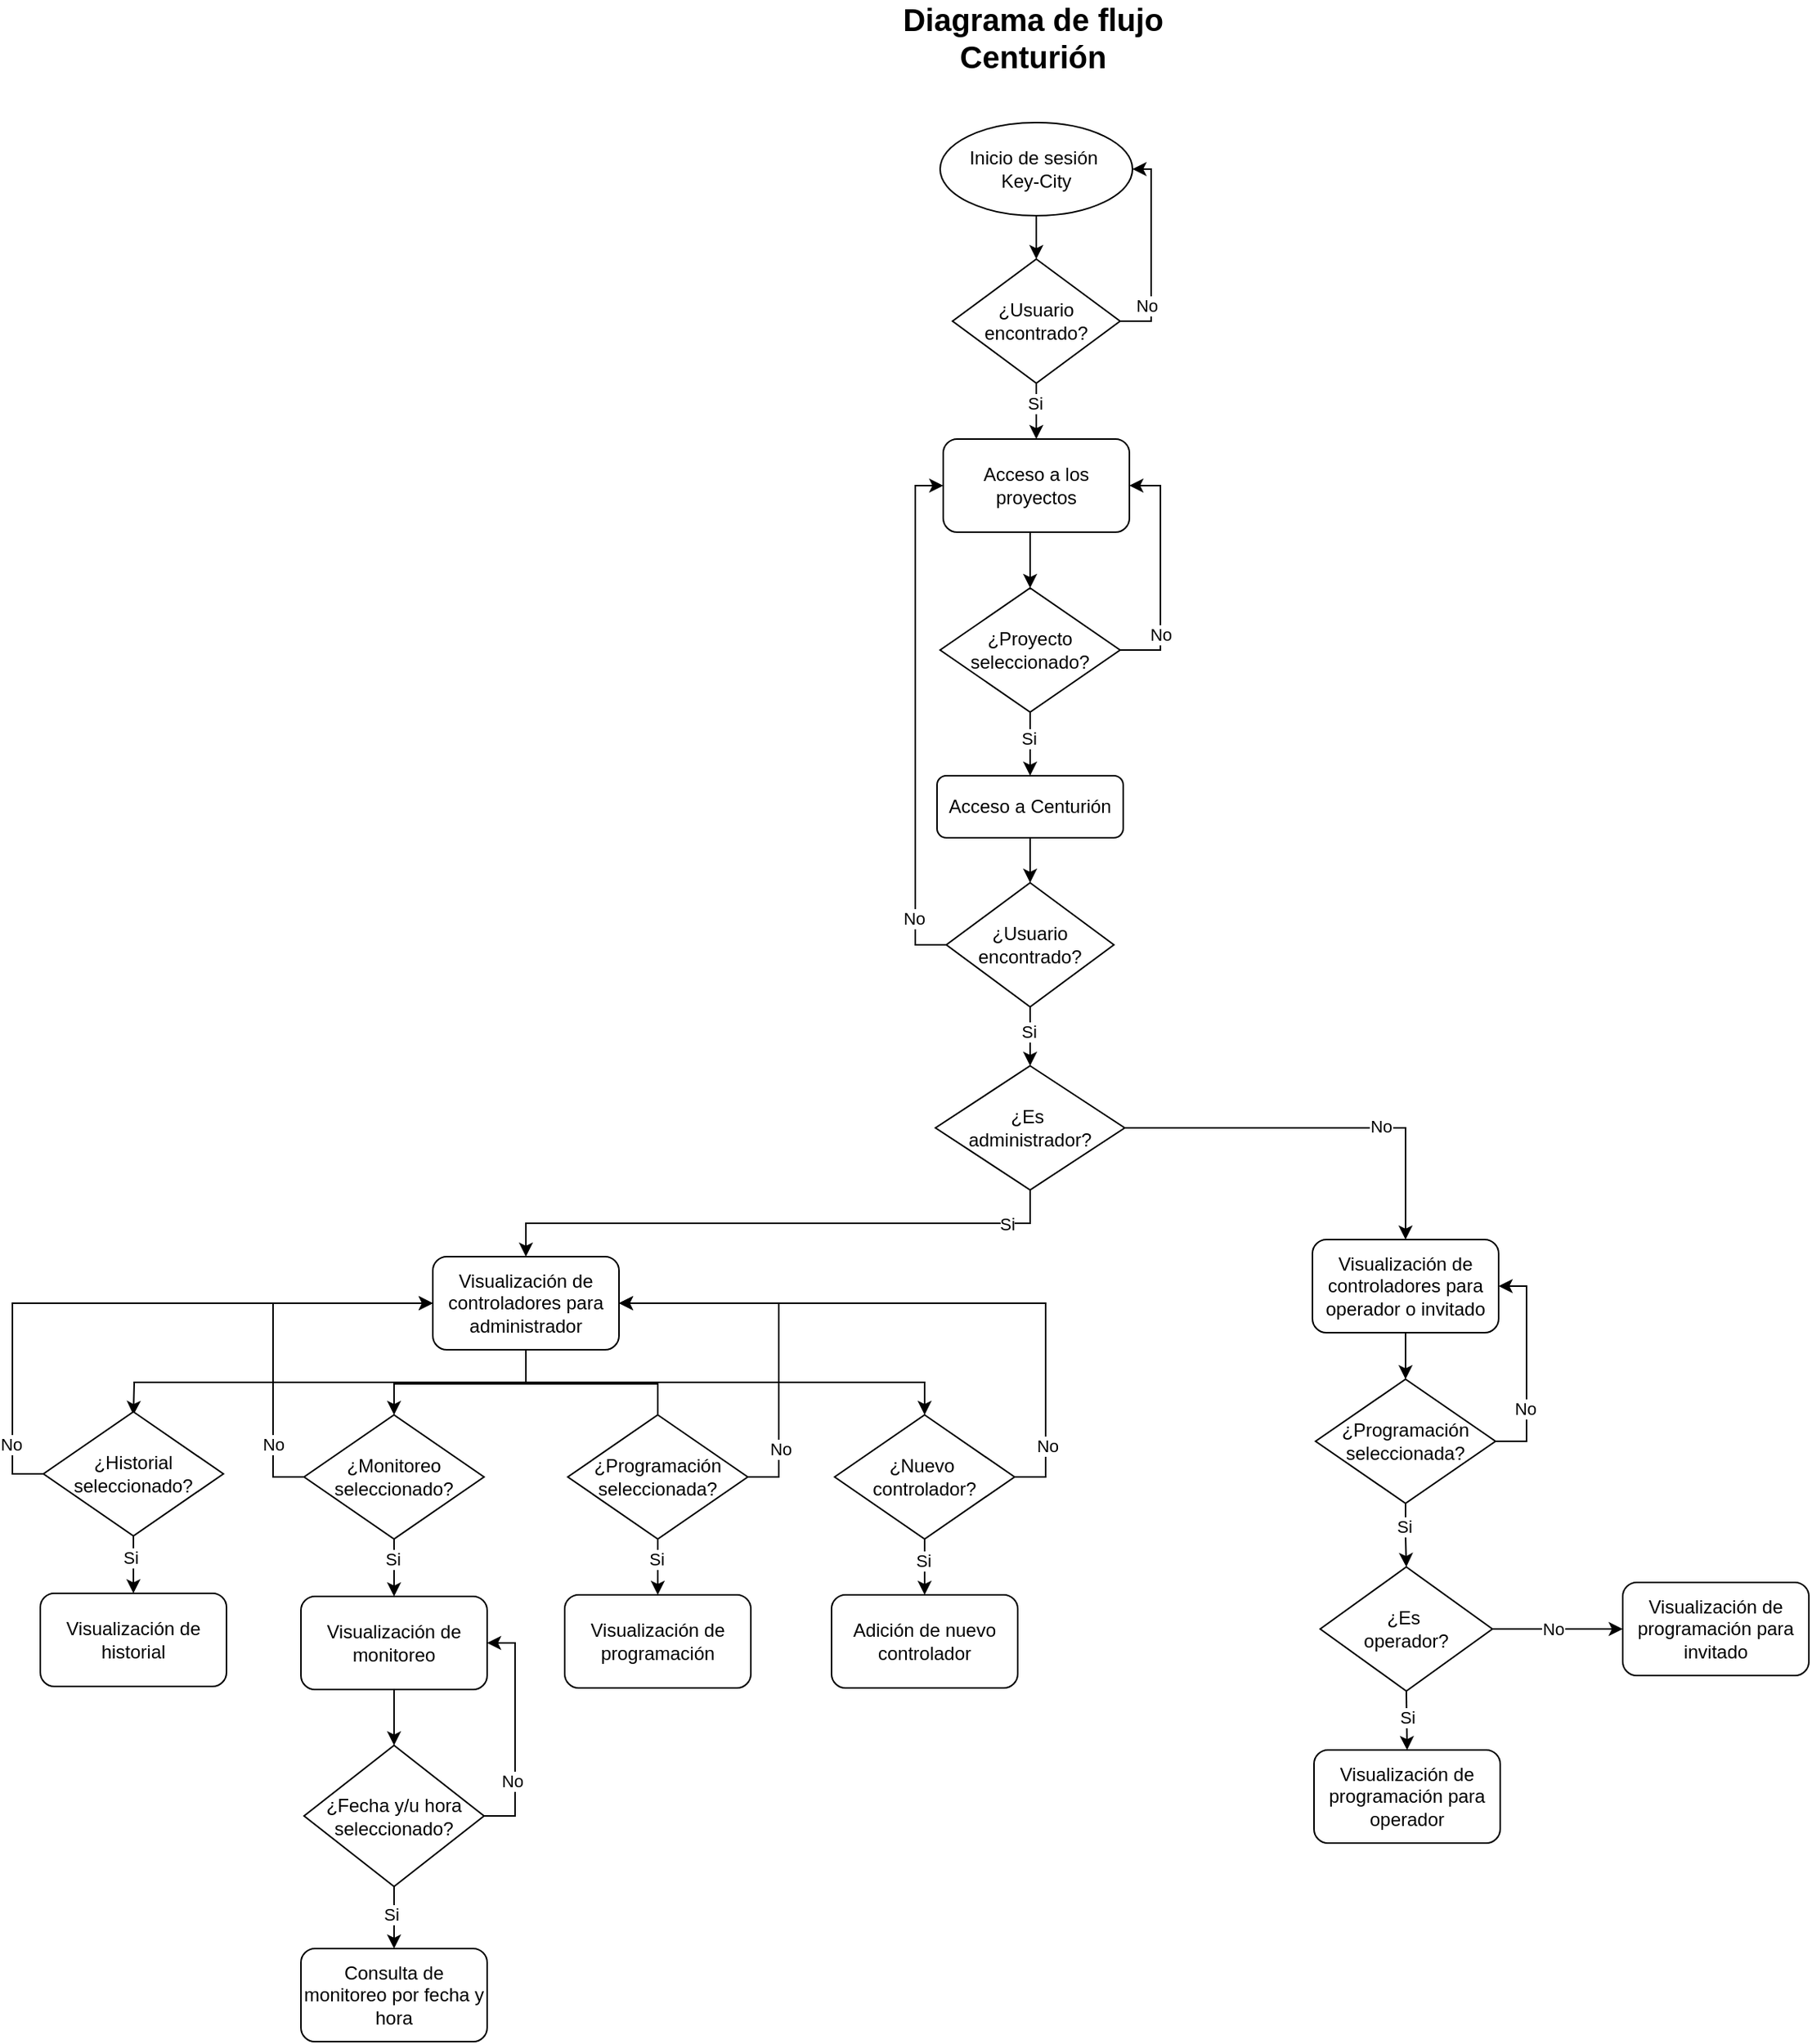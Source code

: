<mxfile version="24.8.6">
  <diagram name="Página-1" id="_gUe8vNimMI42aKXAMAF">
    <mxGraphModel dx="2329" dy="621" grid="1" gridSize="10" guides="1" tooltips="1" connect="1" arrows="1" fold="1" page="1" pageScale="1" pageWidth="827" pageHeight="1169" math="0" shadow="0">
      <root>
        <mxCell id="0" />
        <mxCell id="1" parent="0" />
        <mxCell id="2lY7sNvGkSiRk7kavxbV-1" value="Diagrama de flujo&lt;div style=&quot;font-size: 20px;&quot;&gt;Centurión&lt;/div&gt;" style="text;html=1;align=center;verticalAlign=middle;whiteSpace=wrap;rounded=0;fontStyle=1;fontSize=20;" vertex="1" parent="1">
          <mxGeometry x="310" y="50" width="200" height="30" as="geometry" />
        </mxCell>
        <mxCell id="2lY7sNvGkSiRk7kavxbV-33" style="edgeStyle=orthogonalEdgeStyle;rounded=0;orthogonalLoop=1;jettySize=auto;html=1;exitX=0.5;exitY=1;exitDx=0;exitDy=0;" edge="1" parent="1" source="2lY7sNvGkSiRk7kavxbV-3">
          <mxGeometry relative="1" as="geometry">
            <mxPoint x="-170" y="953" as="targetPoint" />
          </mxGeometry>
        </mxCell>
        <mxCell id="2lY7sNvGkSiRk7kavxbV-34" style="edgeStyle=orthogonalEdgeStyle;rounded=0;orthogonalLoop=1;jettySize=auto;html=1;exitX=0.5;exitY=0;exitDx=0;exitDy=0;entryX=0.5;entryY=0;entryDx=0;entryDy=0;" edge="1" parent="1" source="2lY7sNvGkSiRk7kavxbV-31" target="2lY7sNvGkSiRk7kavxbV-30">
          <mxGeometry relative="1" as="geometry" />
        </mxCell>
        <mxCell id="2lY7sNvGkSiRk7kavxbV-35" style="edgeStyle=orthogonalEdgeStyle;rounded=0;orthogonalLoop=1;jettySize=auto;html=1;exitX=0.5;exitY=1;exitDx=0;exitDy=0;entryX=0.5;entryY=0;entryDx=0;entryDy=0;" edge="1" parent="1" source="2lY7sNvGkSiRk7kavxbV-3" target="2lY7sNvGkSiRk7kavxbV-32">
          <mxGeometry relative="1" as="geometry" />
        </mxCell>
        <mxCell id="2lY7sNvGkSiRk7kavxbV-3" value="Visualización de controladores para administrador" style="rounded=1;whiteSpace=wrap;html=1;" vertex="1" parent="1">
          <mxGeometry x="23" y="851" width="120" height="60" as="geometry" />
        </mxCell>
        <mxCell id="2lY7sNvGkSiRk7kavxbV-4" value="Visualización de historial" style="rounded=1;whiteSpace=wrap;html=1;" vertex="1" parent="1">
          <mxGeometry x="-230" y="1068" width="120" height="60" as="geometry" />
        </mxCell>
        <mxCell id="2lY7sNvGkSiRk7kavxbV-77" style="edgeStyle=orthogonalEdgeStyle;rounded=0;orthogonalLoop=1;jettySize=auto;html=1;exitX=0.5;exitY=1;exitDx=0;exitDy=0;entryX=0.5;entryY=0;entryDx=0;entryDy=0;" edge="1" parent="1" source="2lY7sNvGkSiRk7kavxbV-5" target="2lY7sNvGkSiRk7kavxbV-74">
          <mxGeometry relative="1" as="geometry" />
        </mxCell>
        <mxCell id="2lY7sNvGkSiRk7kavxbV-5" value="Visualización de monitoreo" style="rounded=1;whiteSpace=wrap;html=1;" vertex="1" parent="1">
          <mxGeometry x="-62" y="1070" width="120" height="60" as="geometry" />
        </mxCell>
        <mxCell id="2lY7sNvGkSiRk7kavxbV-6" value="Adición de nuevo controlador" style="rounded=1;whiteSpace=wrap;html=1;" vertex="1" parent="1">
          <mxGeometry x="280" y="1069" width="120" height="60" as="geometry" />
        </mxCell>
        <mxCell id="2lY7sNvGkSiRk7kavxbV-7" value="Consulta de monitoreo por fecha y hora" style="rounded=1;whiteSpace=wrap;html=1;" vertex="1" parent="1">
          <mxGeometry x="-62" y="1297" width="120" height="60" as="geometry" />
        </mxCell>
        <mxCell id="2lY7sNvGkSiRk7kavxbV-10" style="edgeStyle=orthogonalEdgeStyle;rounded=0;orthogonalLoop=1;jettySize=auto;html=1;exitX=0.5;exitY=1;exitDx=0;exitDy=0;entryX=0.5;entryY=0;entryDx=0;entryDy=0;" edge="1" parent="1" source="2lY7sNvGkSiRk7kavxbV-8" target="2lY7sNvGkSiRk7kavxbV-9">
          <mxGeometry relative="1" as="geometry" />
        </mxCell>
        <mxCell id="2lY7sNvGkSiRk7kavxbV-8" value="Inicio de sesión&amp;nbsp;&lt;div&gt;Key-City&lt;/div&gt;" style="ellipse;whiteSpace=wrap;html=1;" vertex="1" parent="1">
          <mxGeometry x="350" y="120" width="124" height="60" as="geometry" />
        </mxCell>
        <mxCell id="2lY7sNvGkSiRk7kavxbV-11" style="edgeStyle=orthogonalEdgeStyle;rounded=0;orthogonalLoop=1;jettySize=auto;html=1;exitX=1;exitY=0.5;exitDx=0;exitDy=0;entryX=1;entryY=0.5;entryDx=0;entryDy=0;" edge="1" parent="1" source="2lY7sNvGkSiRk7kavxbV-9" target="2lY7sNvGkSiRk7kavxbV-8">
          <mxGeometry relative="1" as="geometry" />
        </mxCell>
        <mxCell id="2lY7sNvGkSiRk7kavxbV-12" value="No" style="edgeLabel;html=1;align=center;verticalAlign=middle;resizable=0;points=[];" vertex="1" connectable="0" parent="2lY7sNvGkSiRk7kavxbV-11">
          <mxGeometry x="-0.422" y="3" relative="1" as="geometry">
            <mxPoint y="7" as="offset" />
          </mxGeometry>
        </mxCell>
        <mxCell id="2lY7sNvGkSiRk7kavxbV-14" style="edgeStyle=orthogonalEdgeStyle;rounded=0;orthogonalLoop=1;jettySize=auto;html=1;exitX=0.5;exitY=1;exitDx=0;exitDy=0;entryX=0.5;entryY=0;entryDx=0;entryDy=0;" edge="1" parent="1" source="2lY7sNvGkSiRk7kavxbV-9" target="2lY7sNvGkSiRk7kavxbV-13">
          <mxGeometry relative="1" as="geometry" />
        </mxCell>
        <mxCell id="2lY7sNvGkSiRk7kavxbV-15" value="Si" style="edgeLabel;html=1;align=center;verticalAlign=middle;resizable=0;points=[];" vertex="1" connectable="0" parent="2lY7sNvGkSiRk7kavxbV-14">
          <mxGeometry x="-0.3" y="-1" relative="1" as="geometry">
            <mxPoint as="offset" />
          </mxGeometry>
        </mxCell>
        <mxCell id="2lY7sNvGkSiRk7kavxbV-9" value="¿Usuario encontrado?" style="rhombus;whiteSpace=wrap;html=1;" vertex="1" parent="1">
          <mxGeometry x="358" y="208" width="108" height="80" as="geometry" />
        </mxCell>
        <mxCell id="2lY7sNvGkSiRk7kavxbV-17" style="edgeStyle=orthogonalEdgeStyle;rounded=0;orthogonalLoop=1;jettySize=auto;html=1;exitX=0.5;exitY=1;exitDx=0;exitDy=0;entryX=0.5;entryY=0;entryDx=0;entryDy=0;" edge="1" parent="1" source="2lY7sNvGkSiRk7kavxbV-13" target="2lY7sNvGkSiRk7kavxbV-16">
          <mxGeometry relative="1" as="geometry" />
        </mxCell>
        <mxCell id="2lY7sNvGkSiRk7kavxbV-13" value="Acceso a los proyectos" style="rounded=1;whiteSpace=wrap;html=1;" vertex="1" parent="1">
          <mxGeometry x="352" y="324" width="120" height="60" as="geometry" />
        </mxCell>
        <mxCell id="2lY7sNvGkSiRk7kavxbV-18" style="edgeStyle=orthogonalEdgeStyle;rounded=0;orthogonalLoop=1;jettySize=auto;html=1;exitX=1;exitY=0.5;exitDx=0;exitDy=0;entryX=1;entryY=0.5;entryDx=0;entryDy=0;" edge="1" parent="1" source="2lY7sNvGkSiRk7kavxbV-16" target="2lY7sNvGkSiRk7kavxbV-13">
          <mxGeometry relative="1" as="geometry" />
        </mxCell>
        <mxCell id="2lY7sNvGkSiRk7kavxbV-19" value="No" style="edgeLabel;html=1;align=center;verticalAlign=middle;resizable=0;points=[];" vertex="1" connectable="0" parent="2lY7sNvGkSiRk7kavxbV-18">
          <mxGeometry x="-0.529" relative="1" as="geometry">
            <mxPoint as="offset" />
          </mxGeometry>
        </mxCell>
        <mxCell id="2lY7sNvGkSiRk7kavxbV-21" style="edgeStyle=orthogonalEdgeStyle;rounded=0;orthogonalLoop=1;jettySize=auto;html=1;exitX=0.5;exitY=1;exitDx=0;exitDy=0;" edge="1" parent="1" source="2lY7sNvGkSiRk7kavxbV-16" target="2lY7sNvGkSiRk7kavxbV-20">
          <mxGeometry relative="1" as="geometry" />
        </mxCell>
        <mxCell id="2lY7sNvGkSiRk7kavxbV-22" value="Si" style="edgeLabel;html=1;align=center;verticalAlign=middle;resizable=0;points=[];" vertex="1" connectable="0" parent="2lY7sNvGkSiRk7kavxbV-21">
          <mxGeometry x="-0.171" y="-1" relative="1" as="geometry">
            <mxPoint as="offset" />
          </mxGeometry>
        </mxCell>
        <mxCell id="2lY7sNvGkSiRk7kavxbV-16" value="¿Proyecto seleccionado?" style="rhombus;whiteSpace=wrap;html=1;" vertex="1" parent="1">
          <mxGeometry x="350" y="420" width="116" height="80" as="geometry" />
        </mxCell>
        <mxCell id="2lY7sNvGkSiRk7kavxbV-24" style="edgeStyle=orthogonalEdgeStyle;rounded=0;orthogonalLoop=1;jettySize=auto;html=1;exitX=0.5;exitY=1;exitDx=0;exitDy=0;entryX=0.5;entryY=0;entryDx=0;entryDy=0;" edge="1" parent="1" source="2lY7sNvGkSiRk7kavxbV-20" target="2lY7sNvGkSiRk7kavxbV-23">
          <mxGeometry relative="1" as="geometry" />
        </mxCell>
        <mxCell id="2lY7sNvGkSiRk7kavxbV-20" value="Acceso a Centurión" style="rounded=1;whiteSpace=wrap;html=1;" vertex="1" parent="1">
          <mxGeometry x="348" y="541" width="120" height="40" as="geometry" />
        </mxCell>
        <mxCell id="2lY7sNvGkSiRk7kavxbV-25" style="edgeStyle=orthogonalEdgeStyle;rounded=0;orthogonalLoop=1;jettySize=auto;html=1;exitX=0;exitY=0.5;exitDx=0;exitDy=0;entryX=0;entryY=0.5;entryDx=0;entryDy=0;" edge="1" parent="1" source="2lY7sNvGkSiRk7kavxbV-23" target="2lY7sNvGkSiRk7kavxbV-13">
          <mxGeometry relative="1" as="geometry" />
        </mxCell>
        <mxCell id="2lY7sNvGkSiRk7kavxbV-26" value="No" style="edgeLabel;html=1;align=center;verticalAlign=middle;resizable=0;points=[];" vertex="1" connectable="0" parent="2lY7sNvGkSiRk7kavxbV-25">
          <mxGeometry x="-0.947" y="2" relative="1" as="geometry">
            <mxPoint x="-12" y="-19" as="offset" />
          </mxGeometry>
        </mxCell>
        <mxCell id="2lY7sNvGkSiRk7kavxbV-45" style="edgeStyle=orthogonalEdgeStyle;rounded=0;orthogonalLoop=1;jettySize=auto;html=1;exitX=0.5;exitY=1;exitDx=0;exitDy=0;entryX=0.5;entryY=0;entryDx=0;entryDy=0;" edge="1" parent="1" source="2lY7sNvGkSiRk7kavxbV-23" target="2lY7sNvGkSiRk7kavxbV-44">
          <mxGeometry relative="1" as="geometry" />
        </mxCell>
        <mxCell id="2lY7sNvGkSiRk7kavxbV-46" value="Si" style="edgeLabel;html=1;align=center;verticalAlign=middle;resizable=0;points=[];" vertex="1" connectable="0" parent="2lY7sNvGkSiRk7kavxbV-45">
          <mxGeometry x="-0.221" y="2" relative="1" as="geometry">
            <mxPoint x="-3" y="1" as="offset" />
          </mxGeometry>
        </mxCell>
        <mxCell id="2lY7sNvGkSiRk7kavxbV-23" value="¿Usuario encontrado?" style="rhombus;whiteSpace=wrap;html=1;" vertex="1" parent="1">
          <mxGeometry x="354" y="610" width="108" height="80" as="geometry" />
        </mxCell>
        <mxCell id="2lY7sNvGkSiRk7kavxbV-36" style="edgeStyle=orthogonalEdgeStyle;rounded=0;orthogonalLoop=1;jettySize=auto;html=1;entryX=0.5;entryY=0;entryDx=0;entryDy=0;" edge="1" parent="1" source="2lY7sNvGkSiRk7kavxbV-29" target="2lY7sNvGkSiRk7kavxbV-4">
          <mxGeometry relative="1" as="geometry">
            <mxPoint x="-170" y="1033" as="sourcePoint" />
            <mxPoint x="-170" y="1063" as="targetPoint" />
          </mxGeometry>
        </mxCell>
        <mxCell id="2lY7sNvGkSiRk7kavxbV-79" value="Si" style="edgeLabel;html=1;align=center;verticalAlign=middle;resizable=0;points=[];" vertex="1" connectable="0" parent="2lY7sNvGkSiRk7kavxbV-36">
          <mxGeometry x="-0.358" y="-2" relative="1" as="geometry">
            <mxPoint as="offset" />
          </mxGeometry>
        </mxCell>
        <mxCell id="2lY7sNvGkSiRk7kavxbV-67" style="edgeStyle=orthogonalEdgeStyle;rounded=0;orthogonalLoop=1;jettySize=auto;html=1;exitX=0;exitY=0.5;exitDx=0;exitDy=0;entryX=0;entryY=0.5;entryDx=0;entryDy=0;" edge="1" parent="1" source="2lY7sNvGkSiRk7kavxbV-29" target="2lY7sNvGkSiRk7kavxbV-3">
          <mxGeometry relative="1" as="geometry">
            <mxPoint x="-240" y="860" as="targetPoint" />
          </mxGeometry>
        </mxCell>
        <mxCell id="2lY7sNvGkSiRk7kavxbV-68" value="No" style="edgeLabel;html=1;align=center;verticalAlign=middle;resizable=0;points=[];" vertex="1" connectable="0" parent="2lY7sNvGkSiRk7kavxbV-67">
          <mxGeometry x="-0.804" y="1" relative="1" as="geometry">
            <mxPoint as="offset" />
          </mxGeometry>
        </mxCell>
        <mxCell id="2lY7sNvGkSiRk7kavxbV-29" value="¿Historial seleccionado?" style="rhombus;whiteSpace=wrap;html=1;" vertex="1" parent="1">
          <mxGeometry x="-228" y="951" width="116" height="80" as="geometry" />
        </mxCell>
        <mxCell id="2lY7sNvGkSiRk7kavxbV-37" style="edgeStyle=orthogonalEdgeStyle;rounded=0;orthogonalLoop=1;jettySize=auto;html=1;exitX=0.5;exitY=1;exitDx=0;exitDy=0;entryX=0.5;entryY=0;entryDx=0;entryDy=0;" edge="1" parent="1" source="2lY7sNvGkSiRk7kavxbV-30" target="2lY7sNvGkSiRk7kavxbV-5">
          <mxGeometry relative="1" as="geometry" />
        </mxCell>
        <mxCell id="2lY7sNvGkSiRk7kavxbV-80" value="Si" style="edgeLabel;html=1;align=center;verticalAlign=middle;resizable=0;points=[];" vertex="1" connectable="0" parent="2lY7sNvGkSiRk7kavxbV-37">
          <mxGeometry x="-0.308" relative="1" as="geometry">
            <mxPoint x="-1" as="offset" />
          </mxGeometry>
        </mxCell>
        <mxCell id="2lY7sNvGkSiRk7kavxbV-66" style="edgeStyle=orthogonalEdgeStyle;rounded=0;orthogonalLoop=1;jettySize=auto;html=1;exitX=0;exitY=0.5;exitDx=0;exitDy=0;entryX=0;entryY=0.5;entryDx=0;entryDy=0;" edge="1" parent="1" source="2lY7sNvGkSiRk7kavxbV-30" target="2lY7sNvGkSiRk7kavxbV-3">
          <mxGeometry relative="1" as="geometry" />
        </mxCell>
        <mxCell id="2lY7sNvGkSiRk7kavxbV-69" value="No" style="edgeLabel;html=1;align=center;verticalAlign=middle;resizable=0;points=[];" vertex="1" connectable="0" parent="2lY7sNvGkSiRk7kavxbV-66">
          <mxGeometry x="-0.709" relative="1" as="geometry">
            <mxPoint y="-7" as="offset" />
          </mxGeometry>
        </mxCell>
        <mxCell id="2lY7sNvGkSiRk7kavxbV-30" value="¿Monitoreo seleccionado?" style="rhombus;whiteSpace=wrap;html=1;" vertex="1" parent="1">
          <mxGeometry x="-60" y="953" width="116" height="80" as="geometry" />
        </mxCell>
        <mxCell id="2lY7sNvGkSiRk7kavxbV-40" style="edgeStyle=orthogonalEdgeStyle;rounded=0;orthogonalLoop=1;jettySize=auto;html=1;exitX=0.5;exitY=1;exitDx=0;exitDy=0;entryX=0.5;entryY=0;entryDx=0;entryDy=0;" edge="1" parent="1" source="2lY7sNvGkSiRk7kavxbV-31" target="2lY7sNvGkSiRk7kavxbV-39">
          <mxGeometry relative="1" as="geometry" />
        </mxCell>
        <mxCell id="2lY7sNvGkSiRk7kavxbV-81" value="Si" style="edgeLabel;html=1;align=center;verticalAlign=middle;resizable=0;points=[];" vertex="1" connectable="0" parent="2lY7sNvGkSiRk7kavxbV-40">
          <mxGeometry x="-0.289" relative="1" as="geometry">
            <mxPoint x="-1" as="offset" />
          </mxGeometry>
        </mxCell>
        <mxCell id="2lY7sNvGkSiRk7kavxbV-70" style="edgeStyle=orthogonalEdgeStyle;rounded=0;orthogonalLoop=1;jettySize=auto;html=1;exitX=1;exitY=0.5;exitDx=0;exitDy=0;entryX=1;entryY=0.5;entryDx=0;entryDy=0;" edge="1" parent="1" source="2lY7sNvGkSiRk7kavxbV-31" target="2lY7sNvGkSiRk7kavxbV-3">
          <mxGeometry relative="1" as="geometry" />
        </mxCell>
        <mxCell id="2lY7sNvGkSiRk7kavxbV-73" value="No" style="edgeLabel;html=1;align=center;verticalAlign=middle;resizable=0;points=[];" vertex="1" connectable="0" parent="2lY7sNvGkSiRk7kavxbV-70">
          <mxGeometry x="-0.675" y="-1" relative="1" as="geometry">
            <mxPoint as="offset" />
          </mxGeometry>
        </mxCell>
        <mxCell id="2lY7sNvGkSiRk7kavxbV-31" value="¿Programación seleccionada?" style="rhombus;whiteSpace=wrap;html=1;" vertex="1" parent="1">
          <mxGeometry x="110" y="953" width="116" height="80" as="geometry" />
        </mxCell>
        <mxCell id="2lY7sNvGkSiRk7kavxbV-38" style="edgeStyle=orthogonalEdgeStyle;rounded=0;orthogonalLoop=1;jettySize=auto;html=1;exitX=0.5;exitY=1;exitDx=0;exitDy=0;entryX=0.5;entryY=0;entryDx=0;entryDy=0;" edge="1" parent="1" source="2lY7sNvGkSiRk7kavxbV-32" target="2lY7sNvGkSiRk7kavxbV-6">
          <mxGeometry relative="1" as="geometry" />
        </mxCell>
        <mxCell id="2lY7sNvGkSiRk7kavxbV-82" value="Si" style="edgeLabel;html=1;align=center;verticalAlign=middle;resizable=0;points=[];" vertex="1" connectable="0" parent="2lY7sNvGkSiRk7kavxbV-38">
          <mxGeometry x="-0.233" y="-1" relative="1" as="geometry">
            <mxPoint as="offset" />
          </mxGeometry>
        </mxCell>
        <mxCell id="2lY7sNvGkSiRk7kavxbV-71" style="edgeStyle=orthogonalEdgeStyle;rounded=0;orthogonalLoop=1;jettySize=auto;html=1;exitX=1;exitY=0.5;exitDx=0;exitDy=0;entryX=1;entryY=0.5;entryDx=0;entryDy=0;" edge="1" parent="1" source="2lY7sNvGkSiRk7kavxbV-32" target="2lY7sNvGkSiRk7kavxbV-3">
          <mxGeometry relative="1" as="geometry">
            <mxPoint x="340" y="880" as="targetPoint" />
          </mxGeometry>
        </mxCell>
        <mxCell id="2lY7sNvGkSiRk7kavxbV-72" value="No" style="edgeLabel;html=1;align=center;verticalAlign=middle;resizable=0;points=[];" vertex="1" connectable="0" parent="2lY7sNvGkSiRk7kavxbV-71">
          <mxGeometry x="-0.802" y="-1" relative="1" as="geometry">
            <mxPoint as="offset" />
          </mxGeometry>
        </mxCell>
        <mxCell id="2lY7sNvGkSiRk7kavxbV-32" value="¿Nuevo&amp;nbsp;&lt;div&gt;controlador?&lt;/div&gt;" style="rhombus;whiteSpace=wrap;html=1;" vertex="1" parent="1">
          <mxGeometry x="282" y="953" width="116" height="80" as="geometry" />
        </mxCell>
        <mxCell id="2lY7sNvGkSiRk7kavxbV-39" value="Visualización de programación" style="rounded=1;whiteSpace=wrap;html=1;" vertex="1" parent="1">
          <mxGeometry x="108" y="1069" width="120" height="60" as="geometry" />
        </mxCell>
        <mxCell id="2lY7sNvGkSiRk7kavxbV-54" style="edgeStyle=orthogonalEdgeStyle;rounded=0;orthogonalLoop=1;jettySize=auto;html=1;exitX=0.5;exitY=1;exitDx=0;exitDy=0;entryX=0.5;entryY=0;entryDx=0;entryDy=0;" edge="1" parent="1" source="2lY7sNvGkSiRk7kavxbV-41" target="2lY7sNvGkSiRk7kavxbV-52">
          <mxGeometry relative="1" as="geometry" />
        </mxCell>
        <mxCell id="2lY7sNvGkSiRk7kavxbV-41" value="Visualización de controladores para operador o invitado" style="rounded=1;whiteSpace=wrap;html=1;" vertex="1" parent="1">
          <mxGeometry x="590" y="840" width="120" height="60" as="geometry" />
        </mxCell>
        <mxCell id="2lY7sNvGkSiRk7kavxbV-47" style="edgeStyle=orthogonalEdgeStyle;rounded=0;orthogonalLoop=1;jettySize=auto;html=1;exitX=0.5;exitY=1;exitDx=0;exitDy=0;entryX=0.5;entryY=0;entryDx=0;entryDy=0;" edge="1" parent="1" source="2lY7sNvGkSiRk7kavxbV-44" target="2lY7sNvGkSiRk7kavxbV-3">
          <mxGeometry relative="1" as="geometry" />
        </mxCell>
        <mxCell id="2lY7sNvGkSiRk7kavxbV-48" value="Si" style="edgeLabel;html=1;align=center;verticalAlign=middle;resizable=0;points=[];" vertex="1" connectable="0" parent="2lY7sNvGkSiRk7kavxbV-47">
          <mxGeometry x="-0.778" y="-1" relative="1" as="geometry">
            <mxPoint x="4" y="1" as="offset" />
          </mxGeometry>
        </mxCell>
        <mxCell id="2lY7sNvGkSiRk7kavxbV-49" style="edgeStyle=orthogonalEdgeStyle;rounded=0;orthogonalLoop=1;jettySize=auto;html=1;exitX=1;exitY=0.5;exitDx=0;exitDy=0;entryX=0.5;entryY=0;entryDx=0;entryDy=0;" edge="1" parent="1" source="2lY7sNvGkSiRk7kavxbV-44" target="2lY7sNvGkSiRk7kavxbV-41">
          <mxGeometry relative="1" as="geometry" />
        </mxCell>
        <mxCell id="2lY7sNvGkSiRk7kavxbV-50" value="No" style="edgeLabel;html=1;align=center;verticalAlign=middle;resizable=0;points=[];" vertex="1" connectable="0" parent="2lY7sNvGkSiRk7kavxbV-49">
          <mxGeometry x="0.301" y="1" relative="1" as="geometry">
            <mxPoint as="offset" />
          </mxGeometry>
        </mxCell>
        <mxCell id="2lY7sNvGkSiRk7kavxbV-44" value="¿Es&amp;nbsp;&lt;div&gt;administrador?&lt;/div&gt;" style="rhombus;whiteSpace=wrap;html=1;" vertex="1" parent="1">
          <mxGeometry x="347" y="728" width="122" height="80" as="geometry" />
        </mxCell>
        <mxCell id="2lY7sNvGkSiRk7kavxbV-55" style="edgeStyle=orthogonalEdgeStyle;rounded=0;orthogonalLoop=1;jettySize=auto;html=1;exitX=1;exitY=0.5;exitDx=0;exitDy=0;entryX=1;entryY=0.5;entryDx=0;entryDy=0;" edge="1" parent="1" source="2lY7sNvGkSiRk7kavxbV-52" target="2lY7sNvGkSiRk7kavxbV-41">
          <mxGeometry relative="1" as="geometry" />
        </mxCell>
        <mxCell id="2lY7sNvGkSiRk7kavxbV-56" value="No" style="edgeLabel;html=1;align=center;verticalAlign=middle;resizable=0;points=[];" vertex="1" connectable="0" parent="2lY7sNvGkSiRk7kavxbV-55">
          <mxGeometry x="-0.403" y="1" relative="1" as="geometry">
            <mxPoint as="offset" />
          </mxGeometry>
        </mxCell>
        <mxCell id="2lY7sNvGkSiRk7kavxbV-59" style="edgeStyle=orthogonalEdgeStyle;rounded=0;orthogonalLoop=1;jettySize=auto;html=1;exitX=0.5;exitY=1;exitDx=0;exitDy=0;entryX=0.5;entryY=0;entryDx=0;entryDy=0;" edge="1" parent="1" source="2lY7sNvGkSiRk7kavxbV-52" target="2lY7sNvGkSiRk7kavxbV-58">
          <mxGeometry relative="1" as="geometry" />
        </mxCell>
        <mxCell id="2lY7sNvGkSiRk7kavxbV-60" value="Si" style="edgeLabel;html=1;align=center;verticalAlign=middle;resizable=0;points=[];" vertex="1" connectable="0" parent="2lY7sNvGkSiRk7kavxbV-59">
          <mxGeometry x="-0.278" y="1" relative="1" as="geometry">
            <mxPoint x="-2" as="offset" />
          </mxGeometry>
        </mxCell>
        <mxCell id="2lY7sNvGkSiRk7kavxbV-52" value="¿Programación seleccionada?" style="rhombus;whiteSpace=wrap;html=1;" vertex="1" parent="1">
          <mxGeometry x="592" y="930" width="116" height="80" as="geometry" />
        </mxCell>
        <mxCell id="2lY7sNvGkSiRk7kavxbV-53" value="Visualización de programación para operador" style="rounded=1;whiteSpace=wrap;html=1;" vertex="1" parent="1">
          <mxGeometry x="591" y="1169" width="120" height="60" as="geometry" />
        </mxCell>
        <mxCell id="2lY7sNvGkSiRk7kavxbV-61" style="edgeStyle=orthogonalEdgeStyle;rounded=0;orthogonalLoop=1;jettySize=auto;html=1;exitX=0.5;exitY=1;exitDx=0;exitDy=0;entryX=0.5;entryY=0;entryDx=0;entryDy=0;" edge="1" parent="1" source="2lY7sNvGkSiRk7kavxbV-58" target="2lY7sNvGkSiRk7kavxbV-53">
          <mxGeometry relative="1" as="geometry" />
        </mxCell>
        <mxCell id="2lY7sNvGkSiRk7kavxbV-62" value="Si" style="edgeLabel;html=1;align=center;verticalAlign=middle;resizable=0;points=[];" vertex="1" connectable="0" parent="2lY7sNvGkSiRk7kavxbV-61">
          <mxGeometry x="-0.115" y="1" relative="1" as="geometry">
            <mxPoint x="-1" as="offset" />
          </mxGeometry>
        </mxCell>
        <mxCell id="2lY7sNvGkSiRk7kavxbV-64" style="edgeStyle=orthogonalEdgeStyle;rounded=0;orthogonalLoop=1;jettySize=auto;html=1;exitX=1;exitY=0.5;exitDx=0;exitDy=0;entryX=0;entryY=0.5;entryDx=0;entryDy=0;" edge="1" parent="1" source="2lY7sNvGkSiRk7kavxbV-58" target="2lY7sNvGkSiRk7kavxbV-63">
          <mxGeometry relative="1" as="geometry" />
        </mxCell>
        <mxCell id="2lY7sNvGkSiRk7kavxbV-65" value="No" style="edgeLabel;html=1;align=center;verticalAlign=middle;resizable=0;points=[];" vertex="1" connectable="0" parent="2lY7sNvGkSiRk7kavxbV-64">
          <mxGeometry x="-0.405" relative="1" as="geometry">
            <mxPoint x="14" as="offset" />
          </mxGeometry>
        </mxCell>
        <mxCell id="2lY7sNvGkSiRk7kavxbV-58" value="¿Es&amp;nbsp;&lt;div&gt;operador?&lt;/div&gt;" style="rhombus;whiteSpace=wrap;html=1;" vertex="1" parent="1">
          <mxGeometry x="595" y="1051" width="111" height="80" as="geometry" />
        </mxCell>
        <mxCell id="2lY7sNvGkSiRk7kavxbV-63" value="Visualización de programación para invitado" style="rounded=1;whiteSpace=wrap;html=1;" vertex="1" parent="1">
          <mxGeometry x="790" y="1061" width="120" height="60" as="geometry" />
        </mxCell>
        <mxCell id="2lY7sNvGkSiRk7kavxbV-83" style="edgeStyle=orthogonalEdgeStyle;rounded=0;orthogonalLoop=1;jettySize=auto;html=1;exitX=0.5;exitY=1;exitDx=0;exitDy=0;entryX=0.5;entryY=0;entryDx=0;entryDy=0;" edge="1" parent="1" source="2lY7sNvGkSiRk7kavxbV-74" target="2lY7sNvGkSiRk7kavxbV-7">
          <mxGeometry relative="1" as="geometry" />
        </mxCell>
        <mxCell id="2lY7sNvGkSiRk7kavxbV-86" value="Si" style="edgeLabel;html=1;align=center;verticalAlign=middle;resizable=0;points=[];" vertex="1" connectable="0" parent="2lY7sNvGkSiRk7kavxbV-83">
          <mxGeometry x="-0.11" y="-2" relative="1" as="geometry">
            <mxPoint as="offset" />
          </mxGeometry>
        </mxCell>
        <mxCell id="2lY7sNvGkSiRk7kavxbV-84" style="edgeStyle=orthogonalEdgeStyle;rounded=0;orthogonalLoop=1;jettySize=auto;html=1;exitX=1;exitY=0.5;exitDx=0;exitDy=0;entryX=1;entryY=0.5;entryDx=0;entryDy=0;" edge="1" parent="1" source="2lY7sNvGkSiRk7kavxbV-74" target="2lY7sNvGkSiRk7kavxbV-5">
          <mxGeometry relative="1" as="geometry" />
        </mxCell>
        <mxCell id="2lY7sNvGkSiRk7kavxbV-85" value="No" style="edgeLabel;html=1;align=center;verticalAlign=middle;resizable=0;points=[];" vertex="1" connectable="0" parent="2lY7sNvGkSiRk7kavxbV-84">
          <mxGeometry x="-0.429" y="2" relative="1" as="geometry">
            <mxPoint as="offset" />
          </mxGeometry>
        </mxCell>
        <mxCell id="2lY7sNvGkSiRk7kavxbV-74" value="¿Fecha y/u hora seleccionado?" style="rhombus;whiteSpace=wrap;html=1;" vertex="1" parent="1">
          <mxGeometry x="-60" y="1166" width="116" height="91" as="geometry" />
        </mxCell>
      </root>
    </mxGraphModel>
  </diagram>
</mxfile>
